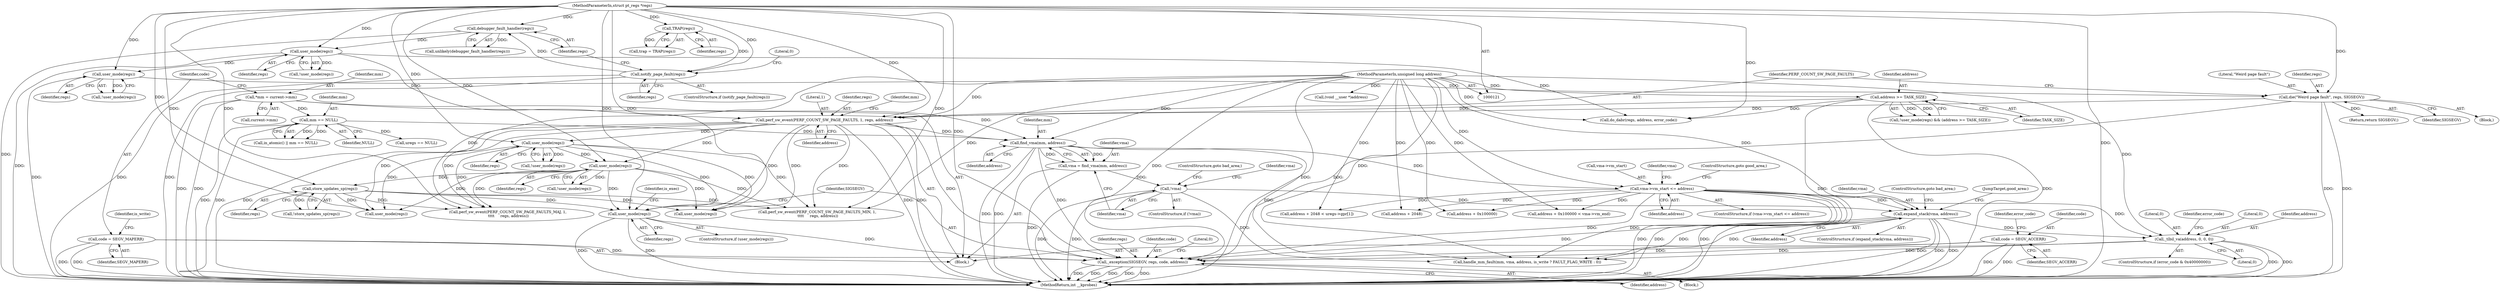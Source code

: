 digraph "0_linux_a8b0ca17b80e92faab46ee7179ba9e99ccb61233_20@pointer" {
"1000481" [label="(Call,_exception(SIGSEGV, regs, code, address))"];
"1000212" [label="(Call,die(\"Weird page fault\", regs, SIGSEGV))"];
"1000208" [label="(Call,user_mode(regs))"];
"1000181" [label="(Call,user_mode(regs))"];
"1000174" [label="(Call,debugger_fault_handler(regs))"];
"1000168" [label="(Call,notify_page_fault(regs))"];
"1000146" [label="(Call,TRAP(regs))"];
"1000122" [label="(MethodParameterIn,struct pt_regs *regs)"];
"1000478" [label="(Call,user_mode(regs))"];
"1000232" [label="(Call,user_mode(regs))"];
"1000216" [label="(Call,perf_sw_event(PERF_COUNT_SW_PAGE_FAULTS, 1, regs, address))"];
"1000183" [label="(Call,address >= TASK_SIZE)"];
"1000123" [label="(MethodParameterIn,unsigned long address)"];
"1000304" [label="(Call,user_mode(regs))"];
"1000307" [label="(Call,store_updates_sp(regs))"];
"1000135" [label="(Call,code = SEGV_MAPERR)"];
"1000316" [label="(Call,code = SEGV_ACCERR)"];
"1000255" [label="(Call,vma->vm_start <= address)"];
"1000247" [label="(Call,find_vma(mm, address))"];
"1000128" [label="(Call,*mm = current->mm)"];
"1000202" [label="(Call,mm == NULL)"];
"1000311" [label="(Call,expand_stack(vma, address))"];
"1000251" [label="(Call,!vma)"];
"1000245" [label="(Call,vma = find_vma(mm, address))"];
"1000328" [label="(Call,_tlbil_va(address, 0, 0, 0))"];
"1000232" [label="(Call,user_mode(regs))"];
"1000310" [label="(ControlStructure,if (expand_stack(vma, address)))"];
"1000318" [label="(Identifier,SEGV_ACCERR)"];
"1000217" [label="(Identifier,PERF_COUNT_SW_PAGE_FAULTS)"];
"1000181" [label="(Call,user_mode(regs))"];
"1000321" [label="(Identifier,error_code)"];
"1000479" [label="(Identifier,regs)"];
"1000324" [label="(ControlStructure,if (error_code & 0x40000000))"];
"1000135" [label="(Call,code = SEGV_MAPERR)"];
"1000434" [label="(Call,perf_sw_event(PERF_COUNT_SW_PAGE_FAULTS_MAJ, 1,\n \t\t\t\t     regs, address))"];
"1000328" [label="(Call,_tlbil_va(address, 0, 0, 0))"];
"1000520" [label="(Call,user_mode(regs))"];
"1000209" [label="(Identifier,regs)"];
"1000182" [label="(Identifier,regs)"];
"1000312" [label="(Identifier,vma)"];
"1000259" [label="(Identifier,address)"];
"1000496" [label="(Return,return SIGSEGV;)"];
"1000311" [label="(Call,expand_stack(vma, address))"];
"1000506" [label="(Call,user_mode(regs))"];
"1000293" [label="(Call,address + 2048 < uregs->gpr[1])"];
"1000306" [label="(Call,!store_updates_sp(regs))"];
"1000313" [label="(Identifier,address)"];
"1000253" [label="(ControlStructure,goto bad_area;)"];
"1000248" [label="(Identifier,mm)"];
"1000219" [label="(Identifier,regs)"];
"1000125" [label="(Block,)"];
"1000183" [label="(Call,address >= TASK_SIZE)"];
"1000485" [label="(Identifier,address)"];
"1000204" [label="(Identifier,NULL)"];
"1000184" [label="(Identifier,address)"];
"1000144" [label="(Call,trap = TRAP(regs))"];
"1000146" [label="(Call,TRAP(regs))"];
"1000226" [label="(Identifier,mm)"];
"1000317" [label="(Identifier,code)"];
"1000245" [label="(Call,vma = find_vma(mm, address))"];
"1000203" [label="(Identifier,mm)"];
"1000233" [label="(Identifier,regs)"];
"1000255" [label="(Call,vma->vm_start <= address)"];
"1000332" [label="(Literal,0)"];
"1000477" [label="(ControlStructure,if (user_mode(regs)))"];
"1000294" [label="(Call,address + 2048)"];
"1000481" [label="(Call,_exception(SIGSEGV, regs, code, address))"];
"1000265" [label="(Identifier,vma)"];
"1000251" [label="(Call,!vma)"];
"1000129" [label="(Identifier,mm)"];
"1000174" [label="(Call,debugger_fault_handler(regs))"];
"1000167" [label="(ControlStructure,if (notify_page_fault(regs)))"];
"1000130" [label="(Call,current->mm)"];
"1000304" [label="(Call,user_mode(regs))"];
"1000168" [label="(Call,notify_page_fault(regs))"];
"1000215" [label="(Identifier,SIGSEGV)"];
"1000330" [label="(Literal,0)"];
"1000180" [label="(Call,!user_mode(regs))"];
"1000483" [label="(Identifier,regs)"];
"1000208" [label="(Call,user_mode(regs))"];
"1000185" [label="(Identifier,TASK_SIZE)"];
"1000252" [label="(Identifier,vma)"];
"1000218" [label="(Literal,1)"];
"1000314" [label="(ControlStructure,goto bad_area;)"];
"1000287" [label="(Call,uregs == NULL)"];
"1000399" [label="(Call,handle_mm_fault(mm, vma, address, is_write ? FAULT_FLAG_WRITE : 0))"];
"1000193" [label="(Call,do_dabr(regs, address, error_code))"];
"1000335" [label="(Identifier,error_code)"];
"1000136" [label="(Identifier,code)"];
"1000213" [label="(Literal,\"Weird page fault\")"];
"1000137" [label="(Identifier,SEGV_MAPERR)"];
"1000123" [label="(MethodParameterIn,unsigned long address)"];
"1000200" [label="(Call,in_atomic() || mm == NULL)"];
"1000315" [label="(JumpTarget,good_area:)"];
"1000212" [label="(Call,die(\"Weird page fault\", regs, SIGSEGV))"];
"1000303" [label="(Call,!user_mode(regs))"];
"1000220" [label="(Identifier,address)"];
"1000480" [label="(Block,)"];
"1000147" [label="(Identifier,regs)"];
"1000205" [label="(Block,)"];
"1000247" [label="(Call,find_vma(mm, address))"];
"1000316" [label="(Call,code = SEGV_ACCERR)"];
"1000140" [label="(Identifier,is_write)"];
"1000179" [label="(Call,!user_mode(regs) && (address >= TASK_SIZE))"];
"1000271" [label="(Call,address + 0x100000)"];
"1000169" [label="(Identifier,regs)"];
"1000207" [label="(Call,!user_mode(regs))"];
"1000216" [label="(Call,perf_sw_event(PERF_COUNT_SW_PAGE_FAULTS, 1, regs, address))"];
"1000128" [label="(Call,*mm = current->mm)"];
"1000458" [label="(Call,perf_sw_event(PERF_COUNT_SW_PAGE_FAULTS_MIN, 1,\n \t\t\t\t     regs, address))"];
"1000331" [label="(Literal,0)"];
"1000175" [label="(Identifier,regs)"];
"1000250" [label="(ControlStructure,if (!vma))"];
"1000260" [label="(ControlStructure,goto good_area;)"];
"1000482" [label="(Identifier,SIGSEGV)"];
"1000329" [label="(Identifier,address)"];
"1000305" [label="(Identifier,regs)"];
"1000256" [label="(Call,vma->vm_start)"];
"1000171" [label="(Literal,0)"];
"1000270" [label="(Call,address + 0x100000 < vma->vm_end)"];
"1000202" [label="(Call,mm == NULL)"];
"1000173" [label="(Call,unlikely(debugger_fault_handler(regs)))"];
"1000246" [label="(Identifier,vma)"];
"1000484" [label="(Identifier,code)"];
"1000122" [label="(MethodParameterIn,struct pt_regs *regs)"];
"1000554" [label="(MethodReturn,int __kprobes)"];
"1000490" [label="(Identifier,is_exec)"];
"1000487" [label="(Literal,0)"];
"1000257" [label="(Identifier,vma)"];
"1000542" [label="(Call,(void __user *)address)"];
"1000307" [label="(Call,store_updates_sp(regs))"];
"1000231" [label="(Call,!user_mode(regs))"];
"1000478" [label="(Call,user_mode(regs))"];
"1000214" [label="(Identifier,regs)"];
"1000249" [label="(Identifier,address)"];
"1000308" [label="(Identifier,regs)"];
"1000254" [label="(ControlStructure,if (vma->vm_start <= address))"];
"1000481" -> "1000480"  [label="AST: "];
"1000481" -> "1000485"  [label="CFG: "];
"1000482" -> "1000481"  [label="AST: "];
"1000483" -> "1000481"  [label="AST: "];
"1000484" -> "1000481"  [label="AST: "];
"1000485" -> "1000481"  [label="AST: "];
"1000487" -> "1000481"  [label="CFG: "];
"1000481" -> "1000554"  [label="DDG: "];
"1000481" -> "1000554"  [label="DDG: "];
"1000481" -> "1000554"  [label="DDG: "];
"1000481" -> "1000554"  [label="DDG: "];
"1000481" -> "1000554"  [label="DDG: "];
"1000212" -> "1000481"  [label="DDG: "];
"1000478" -> "1000481"  [label="DDG: "];
"1000122" -> "1000481"  [label="DDG: "];
"1000135" -> "1000481"  [label="DDG: "];
"1000316" -> "1000481"  [label="DDG: "];
"1000255" -> "1000481"  [label="DDG: "];
"1000311" -> "1000481"  [label="DDG: "];
"1000328" -> "1000481"  [label="DDG: "];
"1000216" -> "1000481"  [label="DDG: "];
"1000247" -> "1000481"  [label="DDG: "];
"1000123" -> "1000481"  [label="DDG: "];
"1000212" -> "1000205"  [label="AST: "];
"1000212" -> "1000215"  [label="CFG: "];
"1000213" -> "1000212"  [label="AST: "];
"1000214" -> "1000212"  [label="AST: "];
"1000215" -> "1000212"  [label="AST: "];
"1000217" -> "1000212"  [label="CFG: "];
"1000212" -> "1000554"  [label="DDG: "];
"1000212" -> "1000554"  [label="DDG: "];
"1000208" -> "1000212"  [label="DDG: "];
"1000122" -> "1000212"  [label="DDG: "];
"1000212" -> "1000216"  [label="DDG: "];
"1000212" -> "1000496"  [label="DDG: "];
"1000208" -> "1000207"  [label="AST: "];
"1000208" -> "1000209"  [label="CFG: "];
"1000209" -> "1000208"  [label="AST: "];
"1000207" -> "1000208"  [label="CFG: "];
"1000208" -> "1000554"  [label="DDG: "];
"1000208" -> "1000207"  [label="DDG: "];
"1000181" -> "1000208"  [label="DDG: "];
"1000122" -> "1000208"  [label="DDG: "];
"1000181" -> "1000180"  [label="AST: "];
"1000181" -> "1000182"  [label="CFG: "];
"1000182" -> "1000181"  [label="AST: "];
"1000180" -> "1000181"  [label="CFG: "];
"1000181" -> "1000554"  [label="DDG: "];
"1000181" -> "1000180"  [label="DDG: "];
"1000174" -> "1000181"  [label="DDG: "];
"1000122" -> "1000181"  [label="DDG: "];
"1000181" -> "1000193"  [label="DDG: "];
"1000181" -> "1000216"  [label="DDG: "];
"1000174" -> "1000173"  [label="AST: "];
"1000174" -> "1000175"  [label="CFG: "];
"1000175" -> "1000174"  [label="AST: "];
"1000173" -> "1000174"  [label="CFG: "];
"1000174" -> "1000554"  [label="DDG: "];
"1000174" -> "1000173"  [label="DDG: "];
"1000168" -> "1000174"  [label="DDG: "];
"1000122" -> "1000174"  [label="DDG: "];
"1000168" -> "1000167"  [label="AST: "];
"1000168" -> "1000169"  [label="CFG: "];
"1000169" -> "1000168"  [label="AST: "];
"1000171" -> "1000168"  [label="CFG: "];
"1000175" -> "1000168"  [label="CFG: "];
"1000168" -> "1000554"  [label="DDG: "];
"1000168" -> "1000554"  [label="DDG: "];
"1000146" -> "1000168"  [label="DDG: "];
"1000122" -> "1000168"  [label="DDG: "];
"1000146" -> "1000144"  [label="AST: "];
"1000146" -> "1000147"  [label="CFG: "];
"1000147" -> "1000146"  [label="AST: "];
"1000144" -> "1000146"  [label="CFG: "];
"1000146" -> "1000144"  [label="DDG: "];
"1000122" -> "1000146"  [label="DDG: "];
"1000122" -> "1000121"  [label="AST: "];
"1000122" -> "1000554"  [label="DDG: "];
"1000122" -> "1000193"  [label="DDG: "];
"1000122" -> "1000216"  [label="DDG: "];
"1000122" -> "1000232"  [label="DDG: "];
"1000122" -> "1000304"  [label="DDG: "];
"1000122" -> "1000307"  [label="DDG: "];
"1000122" -> "1000434"  [label="DDG: "];
"1000122" -> "1000458"  [label="DDG: "];
"1000122" -> "1000478"  [label="DDG: "];
"1000122" -> "1000506"  [label="DDG: "];
"1000122" -> "1000520"  [label="DDG: "];
"1000478" -> "1000477"  [label="AST: "];
"1000478" -> "1000479"  [label="CFG: "];
"1000479" -> "1000478"  [label="AST: "];
"1000482" -> "1000478"  [label="CFG: "];
"1000490" -> "1000478"  [label="CFG: "];
"1000478" -> "1000554"  [label="DDG: "];
"1000478" -> "1000554"  [label="DDG: "];
"1000232" -> "1000478"  [label="DDG: "];
"1000216" -> "1000478"  [label="DDG: "];
"1000304" -> "1000478"  [label="DDG: "];
"1000307" -> "1000478"  [label="DDG: "];
"1000232" -> "1000231"  [label="AST: "];
"1000232" -> "1000233"  [label="CFG: "];
"1000233" -> "1000232"  [label="AST: "];
"1000231" -> "1000232"  [label="CFG: "];
"1000232" -> "1000231"  [label="DDG: "];
"1000216" -> "1000232"  [label="DDG: "];
"1000232" -> "1000304"  [label="DDG: "];
"1000232" -> "1000434"  [label="DDG: "];
"1000232" -> "1000458"  [label="DDG: "];
"1000232" -> "1000506"  [label="DDG: "];
"1000232" -> "1000520"  [label="DDG: "];
"1000216" -> "1000125"  [label="AST: "];
"1000216" -> "1000220"  [label="CFG: "];
"1000217" -> "1000216"  [label="AST: "];
"1000218" -> "1000216"  [label="AST: "];
"1000219" -> "1000216"  [label="AST: "];
"1000220" -> "1000216"  [label="AST: "];
"1000226" -> "1000216"  [label="CFG: "];
"1000216" -> "1000554"  [label="DDG: "];
"1000216" -> "1000554"  [label="DDG: "];
"1000216" -> "1000554"  [label="DDG: "];
"1000183" -> "1000216"  [label="DDG: "];
"1000123" -> "1000216"  [label="DDG: "];
"1000216" -> "1000247"  [label="DDG: "];
"1000216" -> "1000304"  [label="DDG: "];
"1000216" -> "1000434"  [label="DDG: "];
"1000216" -> "1000458"  [label="DDG: "];
"1000216" -> "1000506"  [label="DDG: "];
"1000216" -> "1000520"  [label="DDG: "];
"1000183" -> "1000179"  [label="AST: "];
"1000183" -> "1000185"  [label="CFG: "];
"1000184" -> "1000183"  [label="AST: "];
"1000185" -> "1000183"  [label="AST: "];
"1000179" -> "1000183"  [label="CFG: "];
"1000183" -> "1000554"  [label="DDG: "];
"1000183" -> "1000554"  [label="DDG: "];
"1000183" -> "1000179"  [label="DDG: "];
"1000183" -> "1000179"  [label="DDG: "];
"1000123" -> "1000183"  [label="DDG: "];
"1000183" -> "1000193"  [label="DDG: "];
"1000123" -> "1000121"  [label="AST: "];
"1000123" -> "1000554"  [label="DDG: "];
"1000123" -> "1000193"  [label="DDG: "];
"1000123" -> "1000247"  [label="DDG: "];
"1000123" -> "1000255"  [label="DDG: "];
"1000123" -> "1000270"  [label="DDG: "];
"1000123" -> "1000271"  [label="DDG: "];
"1000123" -> "1000293"  [label="DDG: "];
"1000123" -> "1000294"  [label="DDG: "];
"1000123" -> "1000311"  [label="DDG: "];
"1000123" -> "1000328"  [label="DDG: "];
"1000123" -> "1000399"  [label="DDG: "];
"1000123" -> "1000434"  [label="DDG: "];
"1000123" -> "1000458"  [label="DDG: "];
"1000123" -> "1000542"  [label="DDG: "];
"1000304" -> "1000303"  [label="AST: "];
"1000304" -> "1000305"  [label="CFG: "];
"1000305" -> "1000304"  [label="AST: "];
"1000303" -> "1000304"  [label="CFG: "];
"1000304" -> "1000303"  [label="DDG: "];
"1000304" -> "1000307"  [label="DDG: "];
"1000304" -> "1000434"  [label="DDG: "];
"1000304" -> "1000458"  [label="DDG: "];
"1000304" -> "1000506"  [label="DDG: "];
"1000304" -> "1000520"  [label="DDG: "];
"1000307" -> "1000306"  [label="AST: "];
"1000307" -> "1000308"  [label="CFG: "];
"1000308" -> "1000307"  [label="AST: "];
"1000306" -> "1000307"  [label="CFG: "];
"1000307" -> "1000306"  [label="DDG: "];
"1000307" -> "1000434"  [label="DDG: "];
"1000307" -> "1000458"  [label="DDG: "];
"1000307" -> "1000506"  [label="DDG: "];
"1000307" -> "1000520"  [label="DDG: "];
"1000135" -> "1000125"  [label="AST: "];
"1000135" -> "1000137"  [label="CFG: "];
"1000136" -> "1000135"  [label="AST: "];
"1000137" -> "1000135"  [label="AST: "];
"1000140" -> "1000135"  [label="CFG: "];
"1000135" -> "1000554"  [label="DDG: "];
"1000135" -> "1000554"  [label="DDG: "];
"1000316" -> "1000125"  [label="AST: "];
"1000316" -> "1000318"  [label="CFG: "];
"1000317" -> "1000316"  [label="AST: "];
"1000318" -> "1000316"  [label="AST: "];
"1000321" -> "1000316"  [label="CFG: "];
"1000316" -> "1000554"  [label="DDG: "];
"1000316" -> "1000554"  [label="DDG: "];
"1000255" -> "1000254"  [label="AST: "];
"1000255" -> "1000259"  [label="CFG: "];
"1000256" -> "1000255"  [label="AST: "];
"1000259" -> "1000255"  [label="AST: "];
"1000260" -> "1000255"  [label="CFG: "];
"1000265" -> "1000255"  [label="CFG: "];
"1000255" -> "1000554"  [label="DDG: "];
"1000255" -> "1000554"  [label="DDG: "];
"1000255" -> "1000554"  [label="DDG: "];
"1000247" -> "1000255"  [label="DDG: "];
"1000255" -> "1000270"  [label="DDG: "];
"1000255" -> "1000271"  [label="DDG: "];
"1000255" -> "1000293"  [label="DDG: "];
"1000255" -> "1000294"  [label="DDG: "];
"1000255" -> "1000311"  [label="DDG: "];
"1000255" -> "1000328"  [label="DDG: "];
"1000255" -> "1000399"  [label="DDG: "];
"1000247" -> "1000245"  [label="AST: "];
"1000247" -> "1000249"  [label="CFG: "];
"1000248" -> "1000247"  [label="AST: "];
"1000249" -> "1000247"  [label="AST: "];
"1000245" -> "1000247"  [label="CFG: "];
"1000247" -> "1000554"  [label="DDG: "];
"1000247" -> "1000554"  [label="DDG: "];
"1000247" -> "1000245"  [label="DDG: "];
"1000247" -> "1000245"  [label="DDG: "];
"1000128" -> "1000247"  [label="DDG: "];
"1000202" -> "1000247"  [label="DDG: "];
"1000247" -> "1000399"  [label="DDG: "];
"1000128" -> "1000125"  [label="AST: "];
"1000128" -> "1000130"  [label="CFG: "];
"1000129" -> "1000128"  [label="AST: "];
"1000130" -> "1000128"  [label="AST: "];
"1000136" -> "1000128"  [label="CFG: "];
"1000128" -> "1000554"  [label="DDG: "];
"1000128" -> "1000554"  [label="DDG: "];
"1000128" -> "1000202"  [label="DDG: "];
"1000202" -> "1000200"  [label="AST: "];
"1000202" -> "1000204"  [label="CFG: "];
"1000203" -> "1000202"  [label="AST: "];
"1000204" -> "1000202"  [label="AST: "];
"1000200" -> "1000202"  [label="CFG: "];
"1000202" -> "1000554"  [label="DDG: "];
"1000202" -> "1000554"  [label="DDG: "];
"1000202" -> "1000200"  [label="DDG: "];
"1000202" -> "1000200"  [label="DDG: "];
"1000202" -> "1000287"  [label="DDG: "];
"1000311" -> "1000310"  [label="AST: "];
"1000311" -> "1000313"  [label="CFG: "];
"1000312" -> "1000311"  [label="AST: "];
"1000313" -> "1000311"  [label="AST: "];
"1000314" -> "1000311"  [label="CFG: "];
"1000315" -> "1000311"  [label="CFG: "];
"1000311" -> "1000554"  [label="DDG: "];
"1000311" -> "1000554"  [label="DDG: "];
"1000311" -> "1000554"  [label="DDG: "];
"1000251" -> "1000311"  [label="DDG: "];
"1000311" -> "1000328"  [label="DDG: "];
"1000311" -> "1000399"  [label="DDG: "];
"1000311" -> "1000399"  [label="DDG: "];
"1000251" -> "1000250"  [label="AST: "];
"1000251" -> "1000252"  [label="CFG: "];
"1000252" -> "1000251"  [label="AST: "];
"1000253" -> "1000251"  [label="CFG: "];
"1000257" -> "1000251"  [label="CFG: "];
"1000251" -> "1000554"  [label="DDG: "];
"1000251" -> "1000554"  [label="DDG: "];
"1000245" -> "1000251"  [label="DDG: "];
"1000251" -> "1000399"  [label="DDG: "];
"1000245" -> "1000125"  [label="AST: "];
"1000246" -> "1000245"  [label="AST: "];
"1000252" -> "1000245"  [label="CFG: "];
"1000245" -> "1000554"  [label="DDG: "];
"1000328" -> "1000324"  [label="AST: "];
"1000328" -> "1000332"  [label="CFG: "];
"1000329" -> "1000328"  [label="AST: "];
"1000330" -> "1000328"  [label="AST: "];
"1000331" -> "1000328"  [label="AST: "];
"1000332" -> "1000328"  [label="AST: "];
"1000335" -> "1000328"  [label="CFG: "];
"1000328" -> "1000554"  [label="DDG: "];
"1000328" -> "1000554"  [label="DDG: "];
"1000328" -> "1000399"  [label="DDG: "];
}
